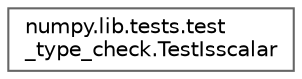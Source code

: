 digraph "Graphical Class Hierarchy"
{
 // LATEX_PDF_SIZE
  bgcolor="transparent";
  edge [fontname=Helvetica,fontsize=10,labelfontname=Helvetica,labelfontsize=10];
  node [fontname=Helvetica,fontsize=10,shape=box,height=0.2,width=0.4];
  rankdir="LR";
  Node0 [id="Node000000",label="numpy.lib.tests.test\l_type_check.TestIsscalar",height=0.2,width=0.4,color="grey40", fillcolor="white", style="filled",URL="$da/d7e/classnumpy_1_1lib_1_1tests_1_1test__type__check_1_1TestIsscalar.html",tooltip=" "];
}
